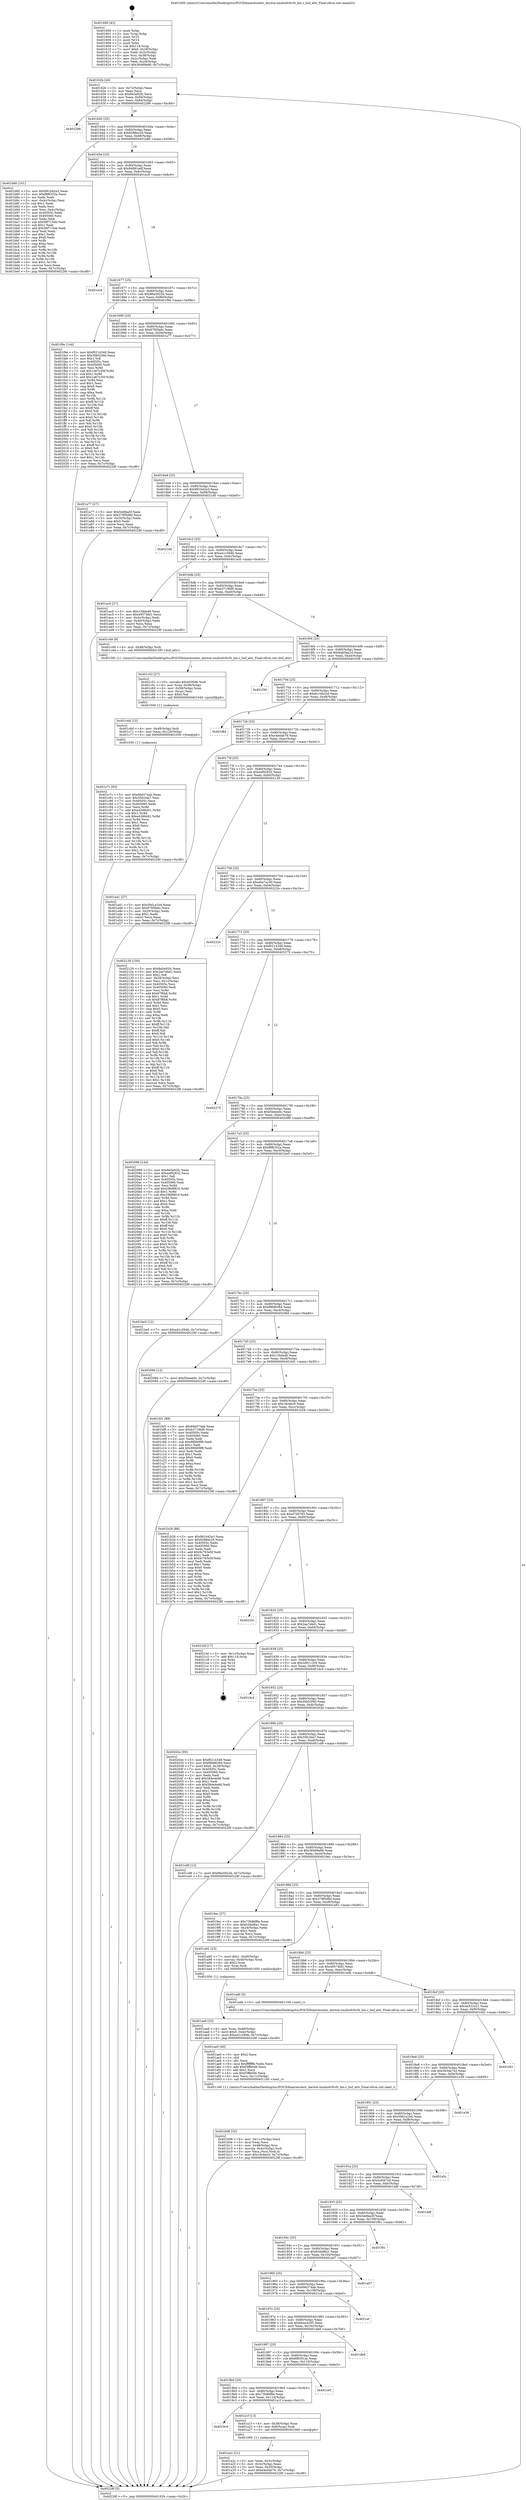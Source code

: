 digraph "0x401600" {
  label = "0x401600 (/mnt/c/Users/mathe/Desktop/tcc/POCII/binaries/extr_darwin-xnubsdvfsvfs_bio.c_buf_attr_Final-ollvm.out::main(0))"
  labelloc = "t"
  node[shape=record]

  Entry [label="",width=0.3,height=0.3,shape=circle,fillcolor=black,style=filled]
  "0x40162b" [label="{
     0x40162b [26]\l
     | [instrs]\l
     &nbsp;&nbsp;0x40162b \<+3\>: mov -0x7c(%rbp),%eax\l
     &nbsp;&nbsp;0x40162e \<+2\>: mov %eax,%ecx\l
     &nbsp;&nbsp;0x401630 \<+6\>: sub $0x8e5e92fc,%ecx\l
     &nbsp;&nbsp;0x401636 \<+3\>: mov %eax,-0x80(%rbp)\l
     &nbsp;&nbsp;0x401639 \<+6\>: mov %ecx,-0x84(%rbp)\l
     &nbsp;&nbsp;0x40163f \<+6\>: je 0000000000402288 \<main+0xc88\>\l
  }"]
  "0x402288" [label="{
     0x402288\l
  }", style=dashed]
  "0x401645" [label="{
     0x401645 [25]\l
     | [instrs]\l
     &nbsp;&nbsp;0x401645 \<+5\>: jmp 000000000040164a \<main+0x4a\>\l
     &nbsp;&nbsp;0x40164a \<+3\>: mov -0x80(%rbp),%eax\l
     &nbsp;&nbsp;0x40164d \<+5\>: sub $0x9288ec20,%eax\l
     &nbsp;&nbsp;0x401652 \<+6\>: mov %eax,-0x88(%rbp)\l
     &nbsp;&nbsp;0x401658 \<+6\>: je 0000000000401b80 \<main+0x580\>\l
  }"]
  Exit [label="",width=0.3,height=0.3,shape=circle,fillcolor=black,style=filled,peripheries=2]
  "0x401b80" [label="{
     0x401b80 [101]\l
     | [instrs]\l
     &nbsp;&nbsp;0x401b80 \<+5\>: mov $0x991b42e3,%eax\l
     &nbsp;&nbsp;0x401b85 \<+5\>: mov $0xf8f6352a,%ecx\l
     &nbsp;&nbsp;0x401b8a \<+2\>: xor %edx,%edx\l
     &nbsp;&nbsp;0x401b8c \<+3\>: mov -0x4c(%rbp),%esi\l
     &nbsp;&nbsp;0x401b8f \<+3\>: sub $0x1,%edx\l
     &nbsp;&nbsp;0x401b92 \<+2\>: sub %edx,%esi\l
     &nbsp;&nbsp;0x401b94 \<+3\>: mov %esi,-0x4c(%rbp)\l
     &nbsp;&nbsp;0x401b97 \<+7\>: mov 0x40505c,%edx\l
     &nbsp;&nbsp;0x401b9e \<+7\>: mov 0x405060,%esi\l
     &nbsp;&nbsp;0x401ba5 \<+2\>: mov %edx,%edi\l
     &nbsp;&nbsp;0x401ba7 \<+6\>: sub $0x58f715eb,%edi\l
     &nbsp;&nbsp;0x401bad \<+3\>: sub $0x1,%edi\l
     &nbsp;&nbsp;0x401bb0 \<+6\>: add $0x58f715eb,%edi\l
     &nbsp;&nbsp;0x401bb6 \<+3\>: imul %edi,%edx\l
     &nbsp;&nbsp;0x401bb9 \<+3\>: and $0x1,%edx\l
     &nbsp;&nbsp;0x401bbc \<+3\>: cmp $0x0,%edx\l
     &nbsp;&nbsp;0x401bbf \<+4\>: sete %r8b\l
     &nbsp;&nbsp;0x401bc3 \<+3\>: cmp $0xa,%esi\l
     &nbsp;&nbsp;0x401bc6 \<+4\>: setl %r9b\l
     &nbsp;&nbsp;0x401bca \<+3\>: mov %r8b,%r10b\l
     &nbsp;&nbsp;0x401bcd \<+3\>: and %r9b,%r10b\l
     &nbsp;&nbsp;0x401bd0 \<+3\>: xor %r9b,%r8b\l
     &nbsp;&nbsp;0x401bd3 \<+3\>: or %r8b,%r10b\l
     &nbsp;&nbsp;0x401bd6 \<+4\>: test $0x1,%r10b\l
     &nbsp;&nbsp;0x401bda \<+3\>: cmovne %ecx,%eax\l
     &nbsp;&nbsp;0x401bdd \<+3\>: mov %eax,-0x7c(%rbp)\l
     &nbsp;&nbsp;0x401be0 \<+5\>: jmp 000000000040228f \<main+0xc8f\>\l
  }"]
  "0x40165e" [label="{
     0x40165e [25]\l
     | [instrs]\l
     &nbsp;&nbsp;0x40165e \<+5\>: jmp 0000000000401663 \<main+0x63\>\l
     &nbsp;&nbsp;0x401663 \<+3\>: mov -0x80(%rbp),%eax\l
     &nbsp;&nbsp;0x401666 \<+5\>: sub $0x94991adf,%eax\l
     &nbsp;&nbsp;0x40166b \<+6\>: mov %eax,-0x8c(%rbp)\l
     &nbsp;&nbsp;0x401671 \<+6\>: je 0000000000401ec9 \<main+0x8c9\>\l
  }"]
  "0x401c7c" [label="{
     0x401c7c [93]\l
     | [instrs]\l
     &nbsp;&nbsp;0x401c7c \<+5\>: mov $0x69d374ab,%eax\l
     &nbsp;&nbsp;0x401c81 \<+5\>: mov $0x35fc3da7,%esi\l
     &nbsp;&nbsp;0x401c86 \<+7\>: mov 0x40505c,%ecx\l
     &nbsp;&nbsp;0x401c8d \<+7\>: mov 0x405060,%edx\l
     &nbsp;&nbsp;0x401c94 \<+3\>: mov %ecx,%r8d\l
     &nbsp;&nbsp;0x401c97 \<+7\>: add $0xe43d6d41,%r8d\l
     &nbsp;&nbsp;0x401c9e \<+4\>: sub $0x1,%r8d\l
     &nbsp;&nbsp;0x401ca2 \<+7\>: sub $0xe43d6d41,%r8d\l
     &nbsp;&nbsp;0x401ca9 \<+4\>: imul %r8d,%ecx\l
     &nbsp;&nbsp;0x401cad \<+3\>: and $0x1,%ecx\l
     &nbsp;&nbsp;0x401cb0 \<+3\>: cmp $0x0,%ecx\l
     &nbsp;&nbsp;0x401cb3 \<+4\>: sete %r9b\l
     &nbsp;&nbsp;0x401cb7 \<+3\>: cmp $0xa,%edx\l
     &nbsp;&nbsp;0x401cba \<+4\>: setl %r10b\l
     &nbsp;&nbsp;0x401cbe \<+3\>: mov %r9b,%r11b\l
     &nbsp;&nbsp;0x401cc1 \<+3\>: and %r10b,%r11b\l
     &nbsp;&nbsp;0x401cc4 \<+3\>: xor %r10b,%r9b\l
     &nbsp;&nbsp;0x401cc7 \<+3\>: or %r9b,%r11b\l
     &nbsp;&nbsp;0x401cca \<+4\>: test $0x1,%r11b\l
     &nbsp;&nbsp;0x401cce \<+3\>: cmovne %esi,%eax\l
     &nbsp;&nbsp;0x401cd1 \<+3\>: mov %eax,-0x7c(%rbp)\l
     &nbsp;&nbsp;0x401cd4 \<+5\>: jmp 000000000040228f \<main+0xc8f\>\l
  }"]
  "0x401ec9" [label="{
     0x401ec9\l
  }", style=dashed]
  "0x401677" [label="{
     0x401677 [25]\l
     | [instrs]\l
     &nbsp;&nbsp;0x401677 \<+5\>: jmp 000000000040167c \<main+0x7c\>\l
     &nbsp;&nbsp;0x40167c \<+3\>: mov -0x80(%rbp),%eax\l
     &nbsp;&nbsp;0x40167f \<+5\>: sub $0x96a5922b,%eax\l
     &nbsp;&nbsp;0x401684 \<+6\>: mov %eax,-0x90(%rbp)\l
     &nbsp;&nbsp;0x40168a \<+6\>: je 0000000000401f9e \<main+0x99e\>\l
  }"]
  "0x401c6d" [label="{
     0x401c6d [15]\l
     | [instrs]\l
     &nbsp;&nbsp;0x401c6d \<+4\>: mov -0x48(%rbp),%rdi\l
     &nbsp;&nbsp;0x401c71 \<+6\>: mov %eax,-0x120(%rbp)\l
     &nbsp;&nbsp;0x401c77 \<+5\>: call 0000000000401030 \<free@plt\>\l
     | [calls]\l
     &nbsp;&nbsp;0x401030 \{1\} (unknown)\l
  }"]
  "0x401f9e" [label="{
     0x401f9e [144]\l
     | [instrs]\l
     &nbsp;&nbsp;0x401f9e \<+5\>: mov $0xf0214349,%eax\l
     &nbsp;&nbsp;0x401fa3 \<+5\>: mov $0x30b52f40,%ecx\l
     &nbsp;&nbsp;0x401fa8 \<+2\>: mov $0x1,%dl\l
     &nbsp;&nbsp;0x401faa \<+7\>: mov 0x40505c,%esi\l
     &nbsp;&nbsp;0x401fb1 \<+7\>: mov 0x405060,%edi\l
     &nbsp;&nbsp;0x401fb8 \<+3\>: mov %esi,%r8d\l
     &nbsp;&nbsp;0x401fbb \<+7\>: sub $0x1a67c35f,%r8d\l
     &nbsp;&nbsp;0x401fc2 \<+4\>: sub $0x1,%r8d\l
     &nbsp;&nbsp;0x401fc6 \<+7\>: add $0x1a67c35f,%r8d\l
     &nbsp;&nbsp;0x401fcd \<+4\>: imul %r8d,%esi\l
     &nbsp;&nbsp;0x401fd1 \<+3\>: and $0x1,%esi\l
     &nbsp;&nbsp;0x401fd4 \<+3\>: cmp $0x0,%esi\l
     &nbsp;&nbsp;0x401fd7 \<+4\>: sete %r9b\l
     &nbsp;&nbsp;0x401fdb \<+3\>: cmp $0xa,%edi\l
     &nbsp;&nbsp;0x401fde \<+4\>: setl %r10b\l
     &nbsp;&nbsp;0x401fe2 \<+3\>: mov %r9b,%r11b\l
     &nbsp;&nbsp;0x401fe5 \<+4\>: xor $0xff,%r11b\l
     &nbsp;&nbsp;0x401fe9 \<+3\>: mov %r10b,%bl\l
     &nbsp;&nbsp;0x401fec \<+3\>: xor $0xff,%bl\l
     &nbsp;&nbsp;0x401fef \<+3\>: xor $0x0,%dl\l
     &nbsp;&nbsp;0x401ff2 \<+3\>: mov %r11b,%r14b\l
     &nbsp;&nbsp;0x401ff5 \<+4\>: and $0x0,%r14b\l
     &nbsp;&nbsp;0x401ff9 \<+3\>: and %dl,%r9b\l
     &nbsp;&nbsp;0x401ffc \<+3\>: mov %bl,%r15b\l
     &nbsp;&nbsp;0x401fff \<+4\>: and $0x0,%r15b\l
     &nbsp;&nbsp;0x402003 \<+3\>: and %dl,%r10b\l
     &nbsp;&nbsp;0x402006 \<+3\>: or %r9b,%r14b\l
     &nbsp;&nbsp;0x402009 \<+3\>: or %r10b,%r15b\l
     &nbsp;&nbsp;0x40200c \<+3\>: xor %r15b,%r14b\l
     &nbsp;&nbsp;0x40200f \<+3\>: or %bl,%r11b\l
     &nbsp;&nbsp;0x402012 \<+4\>: xor $0xff,%r11b\l
     &nbsp;&nbsp;0x402016 \<+3\>: or $0x0,%dl\l
     &nbsp;&nbsp;0x402019 \<+3\>: and %dl,%r11b\l
     &nbsp;&nbsp;0x40201c \<+3\>: or %r11b,%r14b\l
     &nbsp;&nbsp;0x40201f \<+4\>: test $0x1,%r14b\l
     &nbsp;&nbsp;0x402023 \<+3\>: cmovne %ecx,%eax\l
     &nbsp;&nbsp;0x402026 \<+3\>: mov %eax,-0x7c(%rbp)\l
     &nbsp;&nbsp;0x402029 \<+5\>: jmp 000000000040228f \<main+0xc8f\>\l
  }"]
  "0x401690" [label="{
     0x401690 [25]\l
     | [instrs]\l
     &nbsp;&nbsp;0x401690 \<+5\>: jmp 0000000000401695 \<main+0x95\>\l
     &nbsp;&nbsp;0x401695 \<+3\>: mov -0x80(%rbp),%eax\l
     &nbsp;&nbsp;0x401698 \<+5\>: sub $0x9795fa6c,%eax\l
     &nbsp;&nbsp;0x40169d \<+6\>: mov %eax,-0x94(%rbp)\l
     &nbsp;&nbsp;0x4016a3 \<+6\>: je 0000000000401a77 \<main+0x477\>\l
  }"]
  "0x401c52" [label="{
     0x401c52 [27]\l
     | [instrs]\l
     &nbsp;&nbsp;0x401c52 \<+10\>: movabs $0x4030d6,%rdi\l
     &nbsp;&nbsp;0x401c5c \<+4\>: mov %rax,-0x58(%rbp)\l
     &nbsp;&nbsp;0x401c60 \<+4\>: mov -0x58(%rbp),%rax\l
     &nbsp;&nbsp;0x401c64 \<+2\>: mov (%rax),%esi\l
     &nbsp;&nbsp;0x401c66 \<+2\>: mov $0x0,%al\l
     &nbsp;&nbsp;0x401c68 \<+5\>: call 0000000000401040 \<printf@plt\>\l
     | [calls]\l
     &nbsp;&nbsp;0x401040 \{1\} (unknown)\l
  }"]
  "0x401a77" [label="{
     0x401a77 [27]\l
     | [instrs]\l
     &nbsp;&nbsp;0x401a77 \<+5\>: mov $0x5ddfea5f,%eax\l
     &nbsp;&nbsp;0x401a7c \<+5\>: mov $0x379f5d8d,%ecx\l
     &nbsp;&nbsp;0x401a81 \<+3\>: mov -0x20(%rbp),%edx\l
     &nbsp;&nbsp;0x401a84 \<+3\>: cmp $0x0,%edx\l
     &nbsp;&nbsp;0x401a87 \<+3\>: cmove %ecx,%eax\l
     &nbsp;&nbsp;0x401a8a \<+3\>: mov %eax,-0x7c(%rbp)\l
     &nbsp;&nbsp;0x401a8d \<+5\>: jmp 000000000040228f \<main+0xc8f\>\l
  }"]
  "0x4016a9" [label="{
     0x4016a9 [25]\l
     | [instrs]\l
     &nbsp;&nbsp;0x4016a9 \<+5\>: jmp 00000000004016ae \<main+0xae\>\l
     &nbsp;&nbsp;0x4016ae \<+3\>: mov -0x80(%rbp),%eax\l
     &nbsp;&nbsp;0x4016b1 \<+5\>: sub $0x991b42e3,%eax\l
     &nbsp;&nbsp;0x4016b6 \<+6\>: mov %eax,-0x98(%rbp)\l
     &nbsp;&nbsp;0x4016bc \<+6\>: je 00000000004021d0 \<main+0xbd0\>\l
  }"]
  "0x401b08" [label="{
     0x401b08 [32]\l
     | [instrs]\l
     &nbsp;&nbsp;0x401b08 \<+6\>: mov -0x11c(%rbp),%ecx\l
     &nbsp;&nbsp;0x401b0e \<+3\>: imul %eax,%ecx\l
     &nbsp;&nbsp;0x401b11 \<+4\>: mov -0x48(%rbp),%rsi\l
     &nbsp;&nbsp;0x401b15 \<+4\>: movslq -0x4c(%rbp),%rdi\l
     &nbsp;&nbsp;0x401b19 \<+3\>: mov %ecx,(%rsi,%rdi,4)\l
     &nbsp;&nbsp;0x401b1c \<+7\>: movl $0x18cbbc0,-0x7c(%rbp)\l
     &nbsp;&nbsp;0x401b23 \<+5\>: jmp 000000000040228f \<main+0xc8f\>\l
  }"]
  "0x4021d0" [label="{
     0x4021d0\l
  }", style=dashed]
  "0x4016c2" [label="{
     0x4016c2 [25]\l
     | [instrs]\l
     &nbsp;&nbsp;0x4016c2 \<+5\>: jmp 00000000004016c7 \<main+0xc7\>\l
     &nbsp;&nbsp;0x4016c7 \<+3\>: mov -0x80(%rbp),%eax\l
     &nbsp;&nbsp;0x4016ca \<+5\>: sub $0xa41c594b,%eax\l
     &nbsp;&nbsp;0x4016cf \<+6\>: mov %eax,-0x9c(%rbp)\l
     &nbsp;&nbsp;0x4016d5 \<+6\>: je 0000000000401ac0 \<main+0x4c0\>\l
  }"]
  "0x401ae0" [label="{
     0x401ae0 [40]\l
     | [instrs]\l
     &nbsp;&nbsp;0x401ae0 \<+5\>: mov $0x2,%ecx\l
     &nbsp;&nbsp;0x401ae5 \<+1\>: cltd\l
     &nbsp;&nbsp;0x401ae6 \<+2\>: idiv %ecx\l
     &nbsp;&nbsp;0x401ae8 \<+6\>: imul $0xfffffffe,%edx,%ecx\l
     &nbsp;&nbsp;0x401aee \<+6\>: add $0xf3ffb046,%ecx\l
     &nbsp;&nbsp;0x401af4 \<+3\>: add $0x1,%ecx\l
     &nbsp;&nbsp;0x401af7 \<+6\>: sub $0xf3ffb046,%ecx\l
     &nbsp;&nbsp;0x401afd \<+6\>: mov %ecx,-0x11c(%rbp)\l
     &nbsp;&nbsp;0x401b03 \<+5\>: call 0000000000401160 \<next_i\>\l
     | [calls]\l
     &nbsp;&nbsp;0x401160 \{1\} (/mnt/c/Users/mathe/Desktop/tcc/POCII/binaries/extr_darwin-xnubsdvfsvfs_bio.c_buf_attr_Final-ollvm.out::next_i)\l
  }"]
  "0x401ac0" [label="{
     0x401ac0 [27]\l
     | [instrs]\l
     &nbsp;&nbsp;0x401ac0 \<+5\>: mov $0x134da46,%eax\l
     &nbsp;&nbsp;0x401ac5 \<+5\>: mov $0x49574fd1,%ecx\l
     &nbsp;&nbsp;0x401aca \<+3\>: mov -0x4c(%rbp),%edx\l
     &nbsp;&nbsp;0x401acd \<+3\>: cmp -0x40(%rbp),%edx\l
     &nbsp;&nbsp;0x401ad0 \<+3\>: cmovl %ecx,%eax\l
     &nbsp;&nbsp;0x401ad3 \<+3\>: mov %eax,-0x7c(%rbp)\l
     &nbsp;&nbsp;0x401ad6 \<+5\>: jmp 000000000040228f \<main+0xc8f\>\l
  }"]
  "0x4016db" [label="{
     0x4016db [25]\l
     | [instrs]\l
     &nbsp;&nbsp;0x4016db \<+5\>: jmp 00000000004016e0 \<main+0xe0\>\l
     &nbsp;&nbsp;0x4016e0 \<+3\>: mov -0x80(%rbp),%eax\l
     &nbsp;&nbsp;0x4016e3 \<+5\>: sub $0xb3719bf0,%eax\l
     &nbsp;&nbsp;0x4016e8 \<+6\>: mov %eax,-0xa0(%rbp)\l
     &nbsp;&nbsp;0x4016ee \<+6\>: je 0000000000401c49 \<main+0x649\>\l
  }"]
  "0x401aa9" [label="{
     0x401aa9 [23]\l
     | [instrs]\l
     &nbsp;&nbsp;0x401aa9 \<+4\>: mov %rax,-0x48(%rbp)\l
     &nbsp;&nbsp;0x401aad \<+7\>: movl $0x0,-0x4c(%rbp)\l
     &nbsp;&nbsp;0x401ab4 \<+7\>: movl $0xa41c594b,-0x7c(%rbp)\l
     &nbsp;&nbsp;0x401abb \<+5\>: jmp 000000000040228f \<main+0xc8f\>\l
  }"]
  "0x401c49" [label="{
     0x401c49 [9]\l
     | [instrs]\l
     &nbsp;&nbsp;0x401c49 \<+4\>: mov -0x48(%rbp),%rdi\l
     &nbsp;&nbsp;0x401c4d \<+5\>: call 00000000004015f0 \<buf_attr\>\l
     | [calls]\l
     &nbsp;&nbsp;0x4015f0 \{1\} (/mnt/c/Users/mathe/Desktop/tcc/POCII/binaries/extr_darwin-xnubsdvfsvfs_bio.c_buf_attr_Final-ollvm.out::buf_attr)\l
  }"]
  "0x4016f4" [label="{
     0x4016f4 [25]\l
     | [instrs]\l
     &nbsp;&nbsp;0x4016f4 \<+5\>: jmp 00000000004016f9 \<main+0xf9\>\l
     &nbsp;&nbsp;0x4016f9 \<+3\>: mov -0x80(%rbp),%eax\l
     &nbsp;&nbsp;0x4016fc \<+5\>: sub $0xbab5aa1d,%eax\l
     &nbsp;&nbsp;0x401701 \<+6\>: mov %eax,-0xa4(%rbp)\l
     &nbsp;&nbsp;0x401707 \<+6\>: je 0000000000401f36 \<main+0x936\>\l
  }"]
  "0x401a2c" [label="{
     0x401a2c [21]\l
     | [instrs]\l
     &nbsp;&nbsp;0x401a2c \<+3\>: mov %eax,-0x3c(%rbp)\l
     &nbsp;&nbsp;0x401a2f \<+3\>: mov -0x3c(%rbp),%eax\l
     &nbsp;&nbsp;0x401a32 \<+3\>: mov %eax,-0x20(%rbp)\l
     &nbsp;&nbsp;0x401a35 \<+7\>: movl $0xe4e0ab76,-0x7c(%rbp)\l
     &nbsp;&nbsp;0x401a3c \<+5\>: jmp 000000000040228f \<main+0xc8f\>\l
  }"]
  "0x401f36" [label="{
     0x401f36\l
  }", style=dashed]
  "0x40170d" [label="{
     0x40170d [25]\l
     | [instrs]\l
     &nbsp;&nbsp;0x40170d \<+5\>: jmp 0000000000401712 \<main+0x112\>\l
     &nbsp;&nbsp;0x401712 \<+3\>: mov -0x80(%rbp),%eax\l
     &nbsp;&nbsp;0x401715 \<+5\>: sub $0xbc16b2cd,%eax\l
     &nbsp;&nbsp;0x40171a \<+6\>: mov %eax,-0xa8(%rbp)\l
     &nbsp;&nbsp;0x401720 \<+6\>: je 0000000000401f8d \<main+0x98d\>\l
  }"]
  "0x4019c9" [label="{
     0x4019c9\l
  }", style=dashed]
  "0x401f8d" [label="{
     0x401f8d\l
  }", style=dashed]
  "0x401726" [label="{
     0x401726 [25]\l
     | [instrs]\l
     &nbsp;&nbsp;0x401726 \<+5\>: jmp 000000000040172b \<main+0x12b\>\l
     &nbsp;&nbsp;0x40172b \<+3\>: mov -0x80(%rbp),%eax\l
     &nbsp;&nbsp;0x40172e \<+5\>: sub $0xe4e0ab76,%eax\l
     &nbsp;&nbsp;0x401733 \<+6\>: mov %eax,-0xac(%rbp)\l
     &nbsp;&nbsp;0x401739 \<+6\>: je 0000000000401a41 \<main+0x441\>\l
  }"]
  "0x401a1f" [label="{
     0x401a1f [13]\l
     | [instrs]\l
     &nbsp;&nbsp;0x401a1f \<+4\>: mov -0x38(%rbp),%rax\l
     &nbsp;&nbsp;0x401a23 \<+4\>: mov 0x8(%rax),%rdi\l
     &nbsp;&nbsp;0x401a27 \<+5\>: call 0000000000401060 \<atoi@plt\>\l
     | [calls]\l
     &nbsp;&nbsp;0x401060 \{1\} (unknown)\l
  }"]
  "0x401a41" [label="{
     0x401a41 [27]\l
     | [instrs]\l
     &nbsp;&nbsp;0x401a41 \<+5\>: mov $0x59d1a1b4,%eax\l
     &nbsp;&nbsp;0x401a46 \<+5\>: mov $0x9795fa6c,%ecx\l
     &nbsp;&nbsp;0x401a4b \<+3\>: mov -0x20(%rbp),%edx\l
     &nbsp;&nbsp;0x401a4e \<+3\>: cmp $0x1,%edx\l
     &nbsp;&nbsp;0x401a51 \<+3\>: cmovl %ecx,%eax\l
     &nbsp;&nbsp;0x401a54 \<+3\>: mov %eax,-0x7c(%rbp)\l
     &nbsp;&nbsp;0x401a57 \<+5\>: jmp 000000000040228f \<main+0xc8f\>\l
  }"]
  "0x40173f" [label="{
     0x40173f [25]\l
     | [instrs]\l
     &nbsp;&nbsp;0x40173f \<+5\>: jmp 0000000000401744 \<main+0x144\>\l
     &nbsp;&nbsp;0x401744 \<+3\>: mov -0x80(%rbp),%eax\l
     &nbsp;&nbsp;0x401747 \<+5\>: sub $0xeaf92832,%eax\l
     &nbsp;&nbsp;0x40174c \<+6\>: mov %eax,-0xb0(%rbp)\l
     &nbsp;&nbsp;0x401752 \<+6\>: je 0000000000402129 \<main+0xb29\>\l
  }"]
  "0x4019b0" [label="{
     0x4019b0 [25]\l
     | [instrs]\l
     &nbsp;&nbsp;0x4019b0 \<+5\>: jmp 00000000004019b5 \<main+0x3b5\>\l
     &nbsp;&nbsp;0x4019b5 \<+3\>: mov -0x80(%rbp),%eax\l
     &nbsp;&nbsp;0x4019b8 \<+5\>: sub $0x73b86f8e,%eax\l
     &nbsp;&nbsp;0x4019bd \<+6\>: mov %eax,-0x114(%rbp)\l
     &nbsp;&nbsp;0x4019c3 \<+6\>: je 0000000000401a1f \<main+0x41f\>\l
  }"]
  "0x402129" [label="{
     0x402129 [150]\l
     | [instrs]\l
     &nbsp;&nbsp;0x402129 \<+5\>: mov $0x8e5e92fc,%eax\l
     &nbsp;&nbsp;0x40212e \<+5\>: mov $0x2aa7ebd1,%ecx\l
     &nbsp;&nbsp;0x402133 \<+2\>: mov $0x1,%dl\l
     &nbsp;&nbsp;0x402135 \<+3\>: mov -0x28(%rbp),%esi\l
     &nbsp;&nbsp;0x402138 \<+3\>: mov %esi,-0x1c(%rbp)\l
     &nbsp;&nbsp;0x40213b \<+7\>: mov 0x40505c,%esi\l
     &nbsp;&nbsp;0x402142 \<+7\>: mov 0x405060,%edi\l
     &nbsp;&nbsp;0x402149 \<+3\>: mov %esi,%r8d\l
     &nbsp;&nbsp;0x40214c \<+7\>: add $0x87f6b8,%r8d\l
     &nbsp;&nbsp;0x402153 \<+4\>: sub $0x1,%r8d\l
     &nbsp;&nbsp;0x402157 \<+7\>: sub $0x87f6b8,%r8d\l
     &nbsp;&nbsp;0x40215e \<+4\>: imul %r8d,%esi\l
     &nbsp;&nbsp;0x402162 \<+3\>: and $0x1,%esi\l
     &nbsp;&nbsp;0x402165 \<+3\>: cmp $0x0,%esi\l
     &nbsp;&nbsp;0x402168 \<+4\>: sete %r9b\l
     &nbsp;&nbsp;0x40216c \<+3\>: cmp $0xa,%edi\l
     &nbsp;&nbsp;0x40216f \<+4\>: setl %r10b\l
     &nbsp;&nbsp;0x402173 \<+3\>: mov %r9b,%r11b\l
     &nbsp;&nbsp;0x402176 \<+4\>: xor $0xff,%r11b\l
     &nbsp;&nbsp;0x40217a \<+3\>: mov %r10b,%bl\l
     &nbsp;&nbsp;0x40217d \<+3\>: xor $0xff,%bl\l
     &nbsp;&nbsp;0x402180 \<+3\>: xor $0x0,%dl\l
     &nbsp;&nbsp;0x402183 \<+3\>: mov %r11b,%r14b\l
     &nbsp;&nbsp;0x402186 \<+4\>: and $0x0,%r14b\l
     &nbsp;&nbsp;0x40218a \<+3\>: and %dl,%r9b\l
     &nbsp;&nbsp;0x40218d \<+3\>: mov %bl,%r15b\l
     &nbsp;&nbsp;0x402190 \<+4\>: and $0x0,%r15b\l
     &nbsp;&nbsp;0x402194 \<+3\>: and %dl,%r10b\l
     &nbsp;&nbsp;0x402197 \<+3\>: or %r9b,%r14b\l
     &nbsp;&nbsp;0x40219a \<+3\>: or %r10b,%r15b\l
     &nbsp;&nbsp;0x40219d \<+3\>: xor %r15b,%r14b\l
     &nbsp;&nbsp;0x4021a0 \<+3\>: or %bl,%r11b\l
     &nbsp;&nbsp;0x4021a3 \<+4\>: xor $0xff,%r11b\l
     &nbsp;&nbsp;0x4021a7 \<+3\>: or $0x0,%dl\l
     &nbsp;&nbsp;0x4021aa \<+3\>: and %dl,%r11b\l
     &nbsp;&nbsp;0x4021ad \<+3\>: or %r11b,%r14b\l
     &nbsp;&nbsp;0x4021b0 \<+4\>: test $0x1,%r14b\l
     &nbsp;&nbsp;0x4021b4 \<+3\>: cmovne %ecx,%eax\l
     &nbsp;&nbsp;0x4021b7 \<+3\>: mov %eax,-0x7c(%rbp)\l
     &nbsp;&nbsp;0x4021ba \<+5\>: jmp 000000000040228f \<main+0xc8f\>\l
  }"]
  "0x401758" [label="{
     0x401758 [25]\l
     | [instrs]\l
     &nbsp;&nbsp;0x401758 \<+5\>: jmp 000000000040175d \<main+0x15d\>\l
     &nbsp;&nbsp;0x40175d \<+3\>: mov -0x80(%rbp),%eax\l
     &nbsp;&nbsp;0x401760 \<+5\>: sub $0xeba7a100,%eax\l
     &nbsp;&nbsp;0x401765 \<+6\>: mov %eax,-0xb4(%rbp)\l
     &nbsp;&nbsp;0x40176b \<+6\>: je 000000000040222e \<main+0xc2e\>\l
  }"]
  "0x401ce5" [label="{
     0x401ce5\l
  }", style=dashed]
  "0x40222e" [label="{
     0x40222e\l
  }", style=dashed]
  "0x401771" [label="{
     0x401771 [25]\l
     | [instrs]\l
     &nbsp;&nbsp;0x401771 \<+5\>: jmp 0000000000401776 \<main+0x176\>\l
     &nbsp;&nbsp;0x401776 \<+3\>: mov -0x80(%rbp),%eax\l
     &nbsp;&nbsp;0x401779 \<+5\>: sub $0xf0214349,%eax\l
     &nbsp;&nbsp;0x40177e \<+6\>: mov %eax,-0xb8(%rbp)\l
     &nbsp;&nbsp;0x401784 \<+6\>: je 0000000000402275 \<main+0xc75\>\l
  }"]
  "0x401997" [label="{
     0x401997 [25]\l
     | [instrs]\l
     &nbsp;&nbsp;0x401997 \<+5\>: jmp 000000000040199c \<main+0x39c\>\l
     &nbsp;&nbsp;0x40199c \<+3\>: mov -0x80(%rbp),%eax\l
     &nbsp;&nbsp;0x40199f \<+5\>: sub $0x6f8391ac,%eax\l
     &nbsp;&nbsp;0x4019a4 \<+6\>: mov %eax,-0x110(%rbp)\l
     &nbsp;&nbsp;0x4019aa \<+6\>: je 0000000000401ce5 \<main+0x6e5\>\l
  }"]
  "0x402275" [label="{
     0x402275\l
  }", style=dashed]
  "0x40178a" [label="{
     0x40178a [25]\l
     | [instrs]\l
     &nbsp;&nbsp;0x40178a \<+5\>: jmp 000000000040178f \<main+0x18f\>\l
     &nbsp;&nbsp;0x40178f \<+3\>: mov -0x80(%rbp),%eax\l
     &nbsp;&nbsp;0x401792 \<+5\>: sub $0xf3eeee0c,%eax\l
     &nbsp;&nbsp;0x401797 \<+6\>: mov %eax,-0xbc(%rbp)\l
     &nbsp;&nbsp;0x40179d \<+6\>: je 0000000000402099 \<main+0xa99\>\l
  }"]
  "0x401db8" [label="{
     0x401db8\l
  }", style=dashed]
  "0x402099" [label="{
     0x402099 [144]\l
     | [instrs]\l
     &nbsp;&nbsp;0x402099 \<+5\>: mov $0x8e5e92fc,%eax\l
     &nbsp;&nbsp;0x40209e \<+5\>: mov $0xeaf92832,%ecx\l
     &nbsp;&nbsp;0x4020a3 \<+2\>: mov $0x1,%dl\l
     &nbsp;&nbsp;0x4020a5 \<+7\>: mov 0x40505c,%esi\l
     &nbsp;&nbsp;0x4020ac \<+7\>: mov 0x405060,%edi\l
     &nbsp;&nbsp;0x4020b3 \<+3\>: mov %esi,%r8d\l
     &nbsp;&nbsp;0x4020b6 \<+7\>: add $0x29bf9816,%r8d\l
     &nbsp;&nbsp;0x4020bd \<+4\>: sub $0x1,%r8d\l
     &nbsp;&nbsp;0x4020c1 \<+7\>: sub $0x29bf9816,%r8d\l
     &nbsp;&nbsp;0x4020c8 \<+4\>: imul %r8d,%esi\l
     &nbsp;&nbsp;0x4020cc \<+3\>: and $0x1,%esi\l
     &nbsp;&nbsp;0x4020cf \<+3\>: cmp $0x0,%esi\l
     &nbsp;&nbsp;0x4020d2 \<+4\>: sete %r9b\l
     &nbsp;&nbsp;0x4020d6 \<+3\>: cmp $0xa,%edi\l
     &nbsp;&nbsp;0x4020d9 \<+4\>: setl %r10b\l
     &nbsp;&nbsp;0x4020dd \<+3\>: mov %r9b,%r11b\l
     &nbsp;&nbsp;0x4020e0 \<+4\>: xor $0xff,%r11b\l
     &nbsp;&nbsp;0x4020e4 \<+3\>: mov %r10b,%bl\l
     &nbsp;&nbsp;0x4020e7 \<+3\>: xor $0xff,%bl\l
     &nbsp;&nbsp;0x4020ea \<+3\>: xor $0x0,%dl\l
     &nbsp;&nbsp;0x4020ed \<+3\>: mov %r11b,%r14b\l
     &nbsp;&nbsp;0x4020f0 \<+4\>: and $0x0,%r14b\l
     &nbsp;&nbsp;0x4020f4 \<+3\>: and %dl,%r9b\l
     &nbsp;&nbsp;0x4020f7 \<+3\>: mov %bl,%r15b\l
     &nbsp;&nbsp;0x4020fa \<+4\>: and $0x0,%r15b\l
     &nbsp;&nbsp;0x4020fe \<+3\>: and %dl,%r10b\l
     &nbsp;&nbsp;0x402101 \<+3\>: or %r9b,%r14b\l
     &nbsp;&nbsp;0x402104 \<+3\>: or %r10b,%r15b\l
     &nbsp;&nbsp;0x402107 \<+3\>: xor %r15b,%r14b\l
     &nbsp;&nbsp;0x40210a \<+3\>: or %bl,%r11b\l
     &nbsp;&nbsp;0x40210d \<+4\>: xor $0xff,%r11b\l
     &nbsp;&nbsp;0x402111 \<+3\>: or $0x0,%dl\l
     &nbsp;&nbsp;0x402114 \<+3\>: and %dl,%r11b\l
     &nbsp;&nbsp;0x402117 \<+3\>: or %r11b,%r14b\l
     &nbsp;&nbsp;0x40211a \<+4\>: test $0x1,%r14b\l
     &nbsp;&nbsp;0x40211e \<+3\>: cmovne %ecx,%eax\l
     &nbsp;&nbsp;0x402121 \<+3\>: mov %eax,-0x7c(%rbp)\l
     &nbsp;&nbsp;0x402124 \<+5\>: jmp 000000000040228f \<main+0xc8f\>\l
  }"]
  "0x4017a3" [label="{
     0x4017a3 [25]\l
     | [instrs]\l
     &nbsp;&nbsp;0x4017a3 \<+5\>: jmp 00000000004017a8 \<main+0x1a8\>\l
     &nbsp;&nbsp;0x4017a8 \<+3\>: mov -0x80(%rbp),%eax\l
     &nbsp;&nbsp;0x4017ab \<+5\>: sub $0xf8f6352a,%eax\l
     &nbsp;&nbsp;0x4017b0 \<+6\>: mov %eax,-0xc0(%rbp)\l
     &nbsp;&nbsp;0x4017b6 \<+6\>: je 0000000000401be5 \<main+0x5e5\>\l
  }"]
  "0x40197e" [label="{
     0x40197e [25]\l
     | [instrs]\l
     &nbsp;&nbsp;0x40197e \<+5\>: jmp 0000000000401983 \<main+0x383\>\l
     &nbsp;&nbsp;0x401983 \<+3\>: mov -0x80(%rbp),%eax\l
     &nbsp;&nbsp;0x401986 \<+5\>: sub $0x6bac4295,%eax\l
     &nbsp;&nbsp;0x40198b \<+6\>: mov %eax,-0x10c(%rbp)\l
     &nbsp;&nbsp;0x401991 \<+6\>: je 0000000000401db8 \<main+0x7b8\>\l
  }"]
  "0x401be5" [label="{
     0x401be5 [12]\l
     | [instrs]\l
     &nbsp;&nbsp;0x401be5 \<+7\>: movl $0xa41c594b,-0x7c(%rbp)\l
     &nbsp;&nbsp;0x401bec \<+5\>: jmp 000000000040228f \<main+0xc8f\>\l
  }"]
  "0x4017bc" [label="{
     0x4017bc [25]\l
     | [instrs]\l
     &nbsp;&nbsp;0x4017bc \<+5\>: jmp 00000000004017c1 \<main+0x1c1\>\l
     &nbsp;&nbsp;0x4017c1 \<+3\>: mov -0x80(%rbp),%eax\l
     &nbsp;&nbsp;0x4017c4 \<+5\>: sub $0xf9688384,%eax\l
     &nbsp;&nbsp;0x4017c9 \<+6\>: mov %eax,-0xc4(%rbp)\l
     &nbsp;&nbsp;0x4017cf \<+6\>: je 000000000040208d \<main+0xa8d\>\l
  }"]
  "0x4021ef" [label="{
     0x4021ef\l
  }", style=dashed]
  "0x40208d" [label="{
     0x40208d [12]\l
     | [instrs]\l
     &nbsp;&nbsp;0x40208d \<+7\>: movl $0xf3eeee0c,-0x7c(%rbp)\l
     &nbsp;&nbsp;0x402094 \<+5\>: jmp 000000000040228f \<main+0xc8f\>\l
  }"]
  "0x4017d5" [label="{
     0x4017d5 [25]\l
     | [instrs]\l
     &nbsp;&nbsp;0x4017d5 \<+5\>: jmp 00000000004017da \<main+0x1da\>\l
     &nbsp;&nbsp;0x4017da \<+3\>: mov -0x80(%rbp),%eax\l
     &nbsp;&nbsp;0x4017dd \<+5\>: sub $0x134da46,%eax\l
     &nbsp;&nbsp;0x4017e2 \<+6\>: mov %eax,-0xc8(%rbp)\l
     &nbsp;&nbsp;0x4017e8 \<+6\>: je 0000000000401bf1 \<main+0x5f1\>\l
  }"]
  "0x401965" [label="{
     0x401965 [25]\l
     | [instrs]\l
     &nbsp;&nbsp;0x401965 \<+5\>: jmp 000000000040196a \<main+0x36a\>\l
     &nbsp;&nbsp;0x40196a \<+3\>: mov -0x80(%rbp),%eax\l
     &nbsp;&nbsp;0x40196d \<+5\>: sub $0x69d374ab,%eax\l
     &nbsp;&nbsp;0x401972 \<+6\>: mov %eax,-0x108(%rbp)\l
     &nbsp;&nbsp;0x401978 \<+6\>: je 00000000004021ef \<main+0xbef\>\l
  }"]
  "0x401bf1" [label="{
     0x401bf1 [88]\l
     | [instrs]\l
     &nbsp;&nbsp;0x401bf1 \<+5\>: mov $0x69d374ab,%eax\l
     &nbsp;&nbsp;0x401bf6 \<+5\>: mov $0xb3719bf0,%ecx\l
     &nbsp;&nbsp;0x401bfb \<+7\>: mov 0x40505c,%edx\l
     &nbsp;&nbsp;0x401c02 \<+7\>: mov 0x405060,%esi\l
     &nbsp;&nbsp;0x401c09 \<+2\>: mov %edx,%edi\l
     &nbsp;&nbsp;0x401c0b \<+6\>: sub $0x98fd69f9,%edi\l
     &nbsp;&nbsp;0x401c11 \<+3\>: sub $0x1,%edi\l
     &nbsp;&nbsp;0x401c14 \<+6\>: add $0x98fd69f9,%edi\l
     &nbsp;&nbsp;0x401c1a \<+3\>: imul %edi,%edx\l
     &nbsp;&nbsp;0x401c1d \<+3\>: and $0x1,%edx\l
     &nbsp;&nbsp;0x401c20 \<+3\>: cmp $0x0,%edx\l
     &nbsp;&nbsp;0x401c23 \<+4\>: sete %r8b\l
     &nbsp;&nbsp;0x401c27 \<+3\>: cmp $0xa,%esi\l
     &nbsp;&nbsp;0x401c2a \<+4\>: setl %r9b\l
     &nbsp;&nbsp;0x401c2e \<+3\>: mov %r8b,%r10b\l
     &nbsp;&nbsp;0x401c31 \<+3\>: and %r9b,%r10b\l
     &nbsp;&nbsp;0x401c34 \<+3\>: xor %r9b,%r8b\l
     &nbsp;&nbsp;0x401c37 \<+3\>: or %r8b,%r10b\l
     &nbsp;&nbsp;0x401c3a \<+4\>: test $0x1,%r10b\l
     &nbsp;&nbsp;0x401c3e \<+3\>: cmovne %ecx,%eax\l
     &nbsp;&nbsp;0x401c41 \<+3\>: mov %eax,-0x7c(%rbp)\l
     &nbsp;&nbsp;0x401c44 \<+5\>: jmp 000000000040228f \<main+0xc8f\>\l
  }"]
  "0x4017ee" [label="{
     0x4017ee [25]\l
     | [instrs]\l
     &nbsp;&nbsp;0x4017ee \<+5\>: jmp 00000000004017f3 \<main+0x1f3\>\l
     &nbsp;&nbsp;0x4017f3 \<+3\>: mov -0x80(%rbp),%eax\l
     &nbsp;&nbsp;0x4017f6 \<+5\>: sub $0x18cbbc0,%eax\l
     &nbsp;&nbsp;0x4017fb \<+6\>: mov %eax,-0xcc(%rbp)\l
     &nbsp;&nbsp;0x401801 \<+6\>: je 0000000000401b28 \<main+0x528\>\l
  }"]
  "0x401a07" [label="{
     0x401a07\l
  }", style=dashed]
  "0x401b28" [label="{
     0x401b28 [88]\l
     | [instrs]\l
     &nbsp;&nbsp;0x401b28 \<+5\>: mov $0x991b42e3,%eax\l
     &nbsp;&nbsp;0x401b2d \<+5\>: mov $0x9288ec20,%ecx\l
     &nbsp;&nbsp;0x401b32 \<+7\>: mov 0x40505c,%edx\l
     &nbsp;&nbsp;0x401b39 \<+7\>: mov 0x405060,%esi\l
     &nbsp;&nbsp;0x401b40 \<+2\>: mov %edx,%edi\l
     &nbsp;&nbsp;0x401b42 \<+6\>: add $0x9c763e5f,%edi\l
     &nbsp;&nbsp;0x401b48 \<+3\>: sub $0x1,%edi\l
     &nbsp;&nbsp;0x401b4b \<+6\>: sub $0x9c763e5f,%edi\l
     &nbsp;&nbsp;0x401b51 \<+3\>: imul %edi,%edx\l
     &nbsp;&nbsp;0x401b54 \<+3\>: and $0x1,%edx\l
     &nbsp;&nbsp;0x401b57 \<+3\>: cmp $0x0,%edx\l
     &nbsp;&nbsp;0x401b5a \<+4\>: sete %r8b\l
     &nbsp;&nbsp;0x401b5e \<+3\>: cmp $0xa,%esi\l
     &nbsp;&nbsp;0x401b61 \<+4\>: setl %r9b\l
     &nbsp;&nbsp;0x401b65 \<+3\>: mov %r8b,%r10b\l
     &nbsp;&nbsp;0x401b68 \<+3\>: and %r9b,%r10b\l
     &nbsp;&nbsp;0x401b6b \<+3\>: xor %r9b,%r8b\l
     &nbsp;&nbsp;0x401b6e \<+3\>: or %r8b,%r10b\l
     &nbsp;&nbsp;0x401b71 \<+4\>: test $0x1,%r10b\l
     &nbsp;&nbsp;0x401b75 \<+3\>: cmovne %ecx,%eax\l
     &nbsp;&nbsp;0x401b78 \<+3\>: mov %eax,-0x7c(%rbp)\l
     &nbsp;&nbsp;0x401b7b \<+5\>: jmp 000000000040228f \<main+0xc8f\>\l
  }"]
  "0x401807" [label="{
     0x401807 [25]\l
     | [instrs]\l
     &nbsp;&nbsp;0x401807 \<+5\>: jmp 000000000040180c \<main+0x20c\>\l
     &nbsp;&nbsp;0x40180c \<+3\>: mov -0x80(%rbp),%eax\l
     &nbsp;&nbsp;0x40180f \<+5\>: sub $0xd7d9793,%eax\l
     &nbsp;&nbsp;0x401814 \<+6\>: mov %eax,-0xd0(%rbp)\l
     &nbsp;&nbsp;0x40181a \<+6\>: je 000000000040225c \<main+0xc5c\>\l
  }"]
  "0x40194c" [label="{
     0x40194c [25]\l
     | [instrs]\l
     &nbsp;&nbsp;0x40194c \<+5\>: jmp 0000000000401951 \<main+0x351\>\l
     &nbsp;&nbsp;0x401951 \<+3\>: mov -0x80(%rbp),%eax\l
     &nbsp;&nbsp;0x401954 \<+5\>: sub $0x63def6a1,%eax\l
     &nbsp;&nbsp;0x401959 \<+6\>: mov %eax,-0x104(%rbp)\l
     &nbsp;&nbsp;0x40195f \<+6\>: je 0000000000401a07 \<main+0x407\>\l
  }"]
  "0x40225c" [label="{
     0x40225c\l
  }", style=dashed]
  "0x401820" [label="{
     0x401820 [25]\l
     | [instrs]\l
     &nbsp;&nbsp;0x401820 \<+5\>: jmp 0000000000401825 \<main+0x225\>\l
     &nbsp;&nbsp;0x401825 \<+3\>: mov -0x80(%rbp),%eax\l
     &nbsp;&nbsp;0x401828 \<+5\>: sub $0x2aa7ebd1,%eax\l
     &nbsp;&nbsp;0x40182d \<+6\>: mov %eax,-0xd4(%rbp)\l
     &nbsp;&nbsp;0x401833 \<+6\>: je 00000000004021bf \<main+0xbbf\>\l
  }"]
  "0x401f81" [label="{
     0x401f81\l
  }", style=dashed]
  "0x4021bf" [label="{
     0x4021bf [17]\l
     | [instrs]\l
     &nbsp;&nbsp;0x4021bf \<+3\>: mov -0x1c(%rbp),%eax\l
     &nbsp;&nbsp;0x4021c2 \<+7\>: add $0x118,%rsp\l
     &nbsp;&nbsp;0x4021c9 \<+1\>: pop %rbx\l
     &nbsp;&nbsp;0x4021ca \<+2\>: pop %r14\l
     &nbsp;&nbsp;0x4021cc \<+2\>: pop %r15\l
     &nbsp;&nbsp;0x4021ce \<+1\>: pop %rbp\l
     &nbsp;&nbsp;0x4021cf \<+1\>: ret\l
  }"]
  "0x401839" [label="{
     0x401839 [25]\l
     | [instrs]\l
     &nbsp;&nbsp;0x401839 \<+5\>: jmp 000000000040183e \<main+0x23e\>\l
     &nbsp;&nbsp;0x40183e \<+3\>: mov -0x80(%rbp),%eax\l
     &nbsp;&nbsp;0x401841 \<+5\>: sub $0x2d0112c9,%eax\l
     &nbsp;&nbsp;0x401846 \<+6\>: mov %eax,-0xd8(%rbp)\l
     &nbsp;&nbsp;0x40184c \<+6\>: je 0000000000401dc4 \<main+0x7c4\>\l
  }"]
  "0x401933" [label="{
     0x401933 [25]\l
     | [instrs]\l
     &nbsp;&nbsp;0x401933 \<+5\>: jmp 0000000000401938 \<main+0x338\>\l
     &nbsp;&nbsp;0x401938 \<+3\>: mov -0x80(%rbp),%eax\l
     &nbsp;&nbsp;0x40193b \<+5\>: sub $0x5ddfea5f,%eax\l
     &nbsp;&nbsp;0x401940 \<+6\>: mov %eax,-0x100(%rbp)\l
     &nbsp;&nbsp;0x401946 \<+6\>: je 0000000000401f81 \<main+0x981\>\l
  }"]
  "0x401dc4" [label="{
     0x401dc4\l
  }", style=dashed]
  "0x401852" [label="{
     0x401852 [25]\l
     | [instrs]\l
     &nbsp;&nbsp;0x401852 \<+5\>: jmp 0000000000401857 \<main+0x257\>\l
     &nbsp;&nbsp;0x401857 \<+3\>: mov -0x80(%rbp),%eax\l
     &nbsp;&nbsp;0x40185a \<+5\>: sub $0x30b52f40,%eax\l
     &nbsp;&nbsp;0x40185f \<+6\>: mov %eax,-0xdc(%rbp)\l
     &nbsp;&nbsp;0x401865 \<+6\>: je 000000000040202e \<main+0xa2e\>\l
  }"]
  "0x401ddf" [label="{
     0x401ddf\l
  }", style=dashed]
  "0x40202e" [label="{
     0x40202e [95]\l
     | [instrs]\l
     &nbsp;&nbsp;0x40202e \<+5\>: mov $0xf0214349,%eax\l
     &nbsp;&nbsp;0x402033 \<+5\>: mov $0xf9688384,%ecx\l
     &nbsp;&nbsp;0x402038 \<+7\>: movl $0x0,-0x28(%rbp)\l
     &nbsp;&nbsp;0x40203f \<+7\>: mov 0x40505c,%edx\l
     &nbsp;&nbsp;0x402046 \<+7\>: mov 0x405060,%esi\l
     &nbsp;&nbsp;0x40204d \<+2\>: mov %edx,%edi\l
     &nbsp;&nbsp;0x40204f \<+6\>: add $0x584e4e66,%edi\l
     &nbsp;&nbsp;0x402055 \<+3\>: sub $0x1,%edi\l
     &nbsp;&nbsp;0x402058 \<+6\>: sub $0x584e4e66,%edi\l
     &nbsp;&nbsp;0x40205e \<+3\>: imul %edi,%edx\l
     &nbsp;&nbsp;0x402061 \<+3\>: and $0x1,%edx\l
     &nbsp;&nbsp;0x402064 \<+3\>: cmp $0x0,%edx\l
     &nbsp;&nbsp;0x402067 \<+4\>: sete %r8b\l
     &nbsp;&nbsp;0x40206b \<+3\>: cmp $0xa,%esi\l
     &nbsp;&nbsp;0x40206e \<+4\>: setl %r9b\l
     &nbsp;&nbsp;0x402072 \<+3\>: mov %r8b,%r10b\l
     &nbsp;&nbsp;0x402075 \<+3\>: and %r9b,%r10b\l
     &nbsp;&nbsp;0x402078 \<+3\>: xor %r9b,%r8b\l
     &nbsp;&nbsp;0x40207b \<+3\>: or %r8b,%r10b\l
     &nbsp;&nbsp;0x40207e \<+4\>: test $0x1,%r10b\l
     &nbsp;&nbsp;0x402082 \<+3\>: cmovne %ecx,%eax\l
     &nbsp;&nbsp;0x402085 \<+3\>: mov %eax,-0x7c(%rbp)\l
     &nbsp;&nbsp;0x402088 \<+5\>: jmp 000000000040228f \<main+0xc8f\>\l
  }"]
  "0x40186b" [label="{
     0x40186b [25]\l
     | [instrs]\l
     &nbsp;&nbsp;0x40186b \<+5\>: jmp 0000000000401870 \<main+0x270\>\l
     &nbsp;&nbsp;0x401870 \<+3\>: mov -0x80(%rbp),%eax\l
     &nbsp;&nbsp;0x401873 \<+5\>: sub $0x35fc3da7,%eax\l
     &nbsp;&nbsp;0x401878 \<+6\>: mov %eax,-0xe0(%rbp)\l
     &nbsp;&nbsp;0x40187e \<+6\>: je 0000000000401cd9 \<main+0x6d9\>\l
  }"]
  "0x40191a" [label="{
     0x40191a [25]\l
     | [instrs]\l
     &nbsp;&nbsp;0x40191a \<+5\>: jmp 000000000040191f \<main+0x31f\>\l
     &nbsp;&nbsp;0x40191f \<+3\>: mov -0x80(%rbp),%eax\l
     &nbsp;&nbsp;0x401922 \<+5\>: sub $0x5cfcb7cd,%eax\l
     &nbsp;&nbsp;0x401927 \<+6\>: mov %eax,-0xfc(%rbp)\l
     &nbsp;&nbsp;0x40192d \<+6\>: je 0000000000401ddf \<main+0x7df\>\l
  }"]
  "0x401cd9" [label="{
     0x401cd9 [12]\l
     | [instrs]\l
     &nbsp;&nbsp;0x401cd9 \<+7\>: movl $0x96a5922b,-0x7c(%rbp)\l
     &nbsp;&nbsp;0x401ce0 \<+5\>: jmp 000000000040228f \<main+0xc8f\>\l
  }"]
  "0x401884" [label="{
     0x401884 [25]\l
     | [instrs]\l
     &nbsp;&nbsp;0x401884 \<+5\>: jmp 0000000000401889 \<main+0x289\>\l
     &nbsp;&nbsp;0x401889 \<+3\>: mov -0x80(%rbp),%eax\l
     &nbsp;&nbsp;0x40188c \<+5\>: sub $0x36469a66,%eax\l
     &nbsp;&nbsp;0x401891 \<+6\>: mov %eax,-0xe4(%rbp)\l
     &nbsp;&nbsp;0x401897 \<+6\>: je 00000000004019ec \<main+0x3ec\>\l
  }"]
  "0x401a5c" [label="{
     0x401a5c\l
  }", style=dashed]
  "0x4019ec" [label="{
     0x4019ec [27]\l
     | [instrs]\l
     &nbsp;&nbsp;0x4019ec \<+5\>: mov $0x73b86f8e,%eax\l
     &nbsp;&nbsp;0x4019f1 \<+5\>: mov $0x63def6a1,%ecx\l
     &nbsp;&nbsp;0x4019f6 \<+3\>: mov -0x24(%rbp),%edx\l
     &nbsp;&nbsp;0x4019f9 \<+3\>: cmp $0x2,%edx\l
     &nbsp;&nbsp;0x4019fc \<+3\>: cmovne %ecx,%eax\l
     &nbsp;&nbsp;0x4019ff \<+3\>: mov %eax,-0x7c(%rbp)\l
     &nbsp;&nbsp;0x401a02 \<+5\>: jmp 000000000040228f \<main+0xc8f\>\l
  }"]
  "0x40189d" [label="{
     0x40189d [25]\l
     | [instrs]\l
     &nbsp;&nbsp;0x40189d \<+5\>: jmp 00000000004018a2 \<main+0x2a2\>\l
     &nbsp;&nbsp;0x4018a2 \<+3\>: mov -0x80(%rbp),%eax\l
     &nbsp;&nbsp;0x4018a5 \<+5\>: sub $0x379f5d8d,%eax\l
     &nbsp;&nbsp;0x4018aa \<+6\>: mov %eax,-0xe8(%rbp)\l
     &nbsp;&nbsp;0x4018b0 \<+6\>: je 0000000000401a92 \<main+0x492\>\l
  }"]
  "0x40228f" [label="{
     0x40228f [5]\l
     | [instrs]\l
     &nbsp;&nbsp;0x40228f \<+5\>: jmp 000000000040162b \<main+0x2b\>\l
  }"]
  "0x401600" [label="{
     0x401600 [43]\l
     | [instrs]\l
     &nbsp;&nbsp;0x401600 \<+1\>: push %rbp\l
     &nbsp;&nbsp;0x401601 \<+3\>: mov %rsp,%rbp\l
     &nbsp;&nbsp;0x401604 \<+2\>: push %r15\l
     &nbsp;&nbsp;0x401606 \<+2\>: push %r14\l
     &nbsp;&nbsp;0x401608 \<+1\>: push %rbx\l
     &nbsp;&nbsp;0x401609 \<+7\>: sub $0x118,%rsp\l
     &nbsp;&nbsp;0x401610 \<+7\>: movl $0x0,-0x28(%rbp)\l
     &nbsp;&nbsp;0x401617 \<+3\>: mov %edi,-0x2c(%rbp)\l
     &nbsp;&nbsp;0x40161a \<+4\>: mov %rsi,-0x38(%rbp)\l
     &nbsp;&nbsp;0x40161e \<+3\>: mov -0x2c(%rbp),%edi\l
     &nbsp;&nbsp;0x401621 \<+3\>: mov %edi,-0x24(%rbp)\l
     &nbsp;&nbsp;0x401624 \<+7\>: movl $0x36469a66,-0x7c(%rbp)\l
  }"]
  "0x401901" [label="{
     0x401901 [25]\l
     | [instrs]\l
     &nbsp;&nbsp;0x401901 \<+5\>: jmp 0000000000401906 \<main+0x306\>\l
     &nbsp;&nbsp;0x401906 \<+3\>: mov -0x80(%rbp),%eax\l
     &nbsp;&nbsp;0x401909 \<+5\>: sub $0x59d1a1b4,%eax\l
     &nbsp;&nbsp;0x40190e \<+6\>: mov %eax,-0xf8(%rbp)\l
     &nbsp;&nbsp;0x401914 \<+6\>: je 0000000000401a5c \<main+0x45c\>\l
  }"]
  "0x401a92" [label="{
     0x401a92 [23]\l
     | [instrs]\l
     &nbsp;&nbsp;0x401a92 \<+7\>: movl $0x1,-0x40(%rbp)\l
     &nbsp;&nbsp;0x401a99 \<+4\>: movslq -0x40(%rbp),%rax\l
     &nbsp;&nbsp;0x401a9d \<+4\>: shl $0x2,%rax\l
     &nbsp;&nbsp;0x401aa1 \<+3\>: mov %rax,%rdi\l
     &nbsp;&nbsp;0x401aa4 \<+5\>: call 0000000000401050 \<malloc@plt\>\l
     | [calls]\l
     &nbsp;&nbsp;0x401050 \{1\} (unknown)\l
  }"]
  "0x4018b6" [label="{
     0x4018b6 [25]\l
     | [instrs]\l
     &nbsp;&nbsp;0x4018b6 \<+5\>: jmp 00000000004018bb \<main+0x2bb\>\l
     &nbsp;&nbsp;0x4018bb \<+3\>: mov -0x80(%rbp),%eax\l
     &nbsp;&nbsp;0x4018be \<+5\>: sub $0x49574fd1,%eax\l
     &nbsp;&nbsp;0x4018c3 \<+6\>: mov %eax,-0xec(%rbp)\l
     &nbsp;&nbsp;0x4018c9 \<+6\>: je 0000000000401adb \<main+0x4db\>\l
  }"]
  "0x401e39" [label="{
     0x401e39\l
  }", style=dashed]
  "0x401adb" [label="{
     0x401adb [5]\l
     | [instrs]\l
     &nbsp;&nbsp;0x401adb \<+5\>: call 0000000000401160 \<next_i\>\l
     | [calls]\l
     &nbsp;&nbsp;0x401160 \{1\} (/mnt/c/Users/mathe/Desktop/tcc/POCII/binaries/extr_darwin-xnubsdvfsvfs_bio.c_buf_attr_Final-ollvm.out::next_i)\l
  }"]
  "0x4018cf" [label="{
     0x4018cf [25]\l
     | [instrs]\l
     &nbsp;&nbsp;0x4018cf \<+5\>: jmp 00000000004018d4 \<main+0x2d4\>\l
     &nbsp;&nbsp;0x4018d4 \<+3\>: mov -0x80(%rbp),%eax\l
     &nbsp;&nbsp;0x4018d7 \<+5\>: sub $0x4a531e21,%eax\l
     &nbsp;&nbsp;0x4018dc \<+6\>: mov %eax,-0xf0(%rbp)\l
     &nbsp;&nbsp;0x4018e2 \<+6\>: je 0000000000401f42 \<main+0x942\>\l
  }"]
  "0x4018e8" [label="{
     0x4018e8 [25]\l
     | [instrs]\l
     &nbsp;&nbsp;0x4018e8 \<+5\>: jmp 00000000004018ed \<main+0x2ed\>\l
     &nbsp;&nbsp;0x4018ed \<+3\>: mov -0x80(%rbp),%eax\l
     &nbsp;&nbsp;0x4018f0 \<+5\>: sub $0x563de7e2,%eax\l
     &nbsp;&nbsp;0x4018f5 \<+6\>: mov %eax,-0xf4(%rbp)\l
     &nbsp;&nbsp;0x4018fb \<+6\>: je 0000000000401e39 \<main+0x839\>\l
  }"]
  "0x401f42" [label="{
     0x401f42\l
  }", style=dashed]
  Entry -> "0x401600" [label=" 1"]
  "0x40162b" -> "0x402288" [label=" 0"]
  "0x40162b" -> "0x401645" [label=" 20"]
  "0x4021bf" -> Exit [label=" 1"]
  "0x401645" -> "0x401b80" [label=" 1"]
  "0x401645" -> "0x40165e" [label=" 19"]
  "0x402129" -> "0x40228f" [label=" 1"]
  "0x40165e" -> "0x401ec9" [label=" 0"]
  "0x40165e" -> "0x401677" [label=" 19"]
  "0x402099" -> "0x40228f" [label=" 1"]
  "0x401677" -> "0x401f9e" [label=" 1"]
  "0x401677" -> "0x401690" [label=" 18"]
  "0x40208d" -> "0x40228f" [label=" 1"]
  "0x401690" -> "0x401a77" [label=" 1"]
  "0x401690" -> "0x4016a9" [label=" 17"]
  "0x40202e" -> "0x40228f" [label=" 1"]
  "0x4016a9" -> "0x4021d0" [label=" 0"]
  "0x4016a9" -> "0x4016c2" [label=" 17"]
  "0x401f9e" -> "0x40228f" [label=" 1"]
  "0x4016c2" -> "0x401ac0" [label=" 2"]
  "0x4016c2" -> "0x4016db" [label=" 15"]
  "0x401cd9" -> "0x40228f" [label=" 1"]
  "0x4016db" -> "0x401c49" [label=" 1"]
  "0x4016db" -> "0x4016f4" [label=" 14"]
  "0x401c7c" -> "0x40228f" [label=" 1"]
  "0x4016f4" -> "0x401f36" [label=" 0"]
  "0x4016f4" -> "0x40170d" [label=" 14"]
  "0x401c6d" -> "0x401c7c" [label=" 1"]
  "0x40170d" -> "0x401f8d" [label=" 0"]
  "0x40170d" -> "0x401726" [label=" 14"]
  "0x401c52" -> "0x401c6d" [label=" 1"]
  "0x401726" -> "0x401a41" [label=" 1"]
  "0x401726" -> "0x40173f" [label=" 13"]
  "0x401c49" -> "0x401c52" [label=" 1"]
  "0x40173f" -> "0x402129" [label=" 1"]
  "0x40173f" -> "0x401758" [label=" 12"]
  "0x401be5" -> "0x40228f" [label=" 1"]
  "0x401758" -> "0x40222e" [label=" 0"]
  "0x401758" -> "0x401771" [label=" 12"]
  "0x401b80" -> "0x40228f" [label=" 1"]
  "0x401771" -> "0x402275" [label=" 0"]
  "0x401771" -> "0x40178a" [label=" 12"]
  "0x401b08" -> "0x40228f" [label=" 1"]
  "0x40178a" -> "0x402099" [label=" 1"]
  "0x40178a" -> "0x4017a3" [label=" 11"]
  "0x401ae0" -> "0x401b08" [label=" 1"]
  "0x4017a3" -> "0x401be5" [label=" 1"]
  "0x4017a3" -> "0x4017bc" [label=" 10"]
  "0x401ac0" -> "0x40228f" [label=" 2"]
  "0x4017bc" -> "0x40208d" [label=" 1"]
  "0x4017bc" -> "0x4017d5" [label=" 9"]
  "0x401aa9" -> "0x40228f" [label=" 1"]
  "0x4017d5" -> "0x401bf1" [label=" 1"]
  "0x4017d5" -> "0x4017ee" [label=" 8"]
  "0x401a77" -> "0x40228f" [label=" 1"]
  "0x4017ee" -> "0x401b28" [label=" 1"]
  "0x4017ee" -> "0x401807" [label=" 7"]
  "0x401a41" -> "0x40228f" [label=" 1"]
  "0x401807" -> "0x40225c" [label=" 0"]
  "0x401807" -> "0x401820" [label=" 7"]
  "0x401a1f" -> "0x401a2c" [label=" 1"]
  "0x401820" -> "0x4021bf" [label=" 1"]
  "0x401820" -> "0x401839" [label=" 6"]
  "0x4019b0" -> "0x4019c9" [label=" 0"]
  "0x401839" -> "0x401dc4" [label=" 0"]
  "0x401839" -> "0x401852" [label=" 6"]
  "0x401bf1" -> "0x40228f" [label=" 1"]
  "0x401852" -> "0x40202e" [label=" 1"]
  "0x401852" -> "0x40186b" [label=" 5"]
  "0x401997" -> "0x4019b0" [label=" 1"]
  "0x40186b" -> "0x401cd9" [label=" 1"]
  "0x40186b" -> "0x401884" [label=" 4"]
  "0x401b28" -> "0x40228f" [label=" 1"]
  "0x401884" -> "0x4019ec" [label=" 1"]
  "0x401884" -> "0x40189d" [label=" 3"]
  "0x4019ec" -> "0x40228f" [label=" 1"]
  "0x401600" -> "0x40162b" [label=" 1"]
  "0x40228f" -> "0x40162b" [label=" 19"]
  "0x40197e" -> "0x401997" [label=" 1"]
  "0x40189d" -> "0x401a92" [label=" 1"]
  "0x40189d" -> "0x4018b6" [label=" 2"]
  "0x401adb" -> "0x401ae0" [label=" 1"]
  "0x4018b6" -> "0x401adb" [label=" 1"]
  "0x4018b6" -> "0x4018cf" [label=" 1"]
  "0x401965" -> "0x40197e" [label=" 1"]
  "0x4018cf" -> "0x401f42" [label=" 0"]
  "0x4018cf" -> "0x4018e8" [label=" 1"]
  "0x401965" -> "0x4021ef" [label=" 0"]
  "0x4018e8" -> "0x401e39" [label=" 0"]
  "0x4018e8" -> "0x401901" [label=" 1"]
  "0x40197e" -> "0x401db8" [label=" 0"]
  "0x401901" -> "0x401a5c" [label=" 0"]
  "0x401901" -> "0x40191a" [label=" 1"]
  "0x401997" -> "0x401ce5" [label=" 0"]
  "0x40191a" -> "0x401ddf" [label=" 0"]
  "0x40191a" -> "0x401933" [label=" 1"]
  "0x4019b0" -> "0x401a1f" [label=" 1"]
  "0x401933" -> "0x401f81" [label=" 0"]
  "0x401933" -> "0x40194c" [label=" 1"]
  "0x401a2c" -> "0x40228f" [label=" 1"]
  "0x40194c" -> "0x401a07" [label=" 0"]
  "0x40194c" -> "0x401965" [label=" 1"]
  "0x401a92" -> "0x401aa9" [label=" 1"]
}
